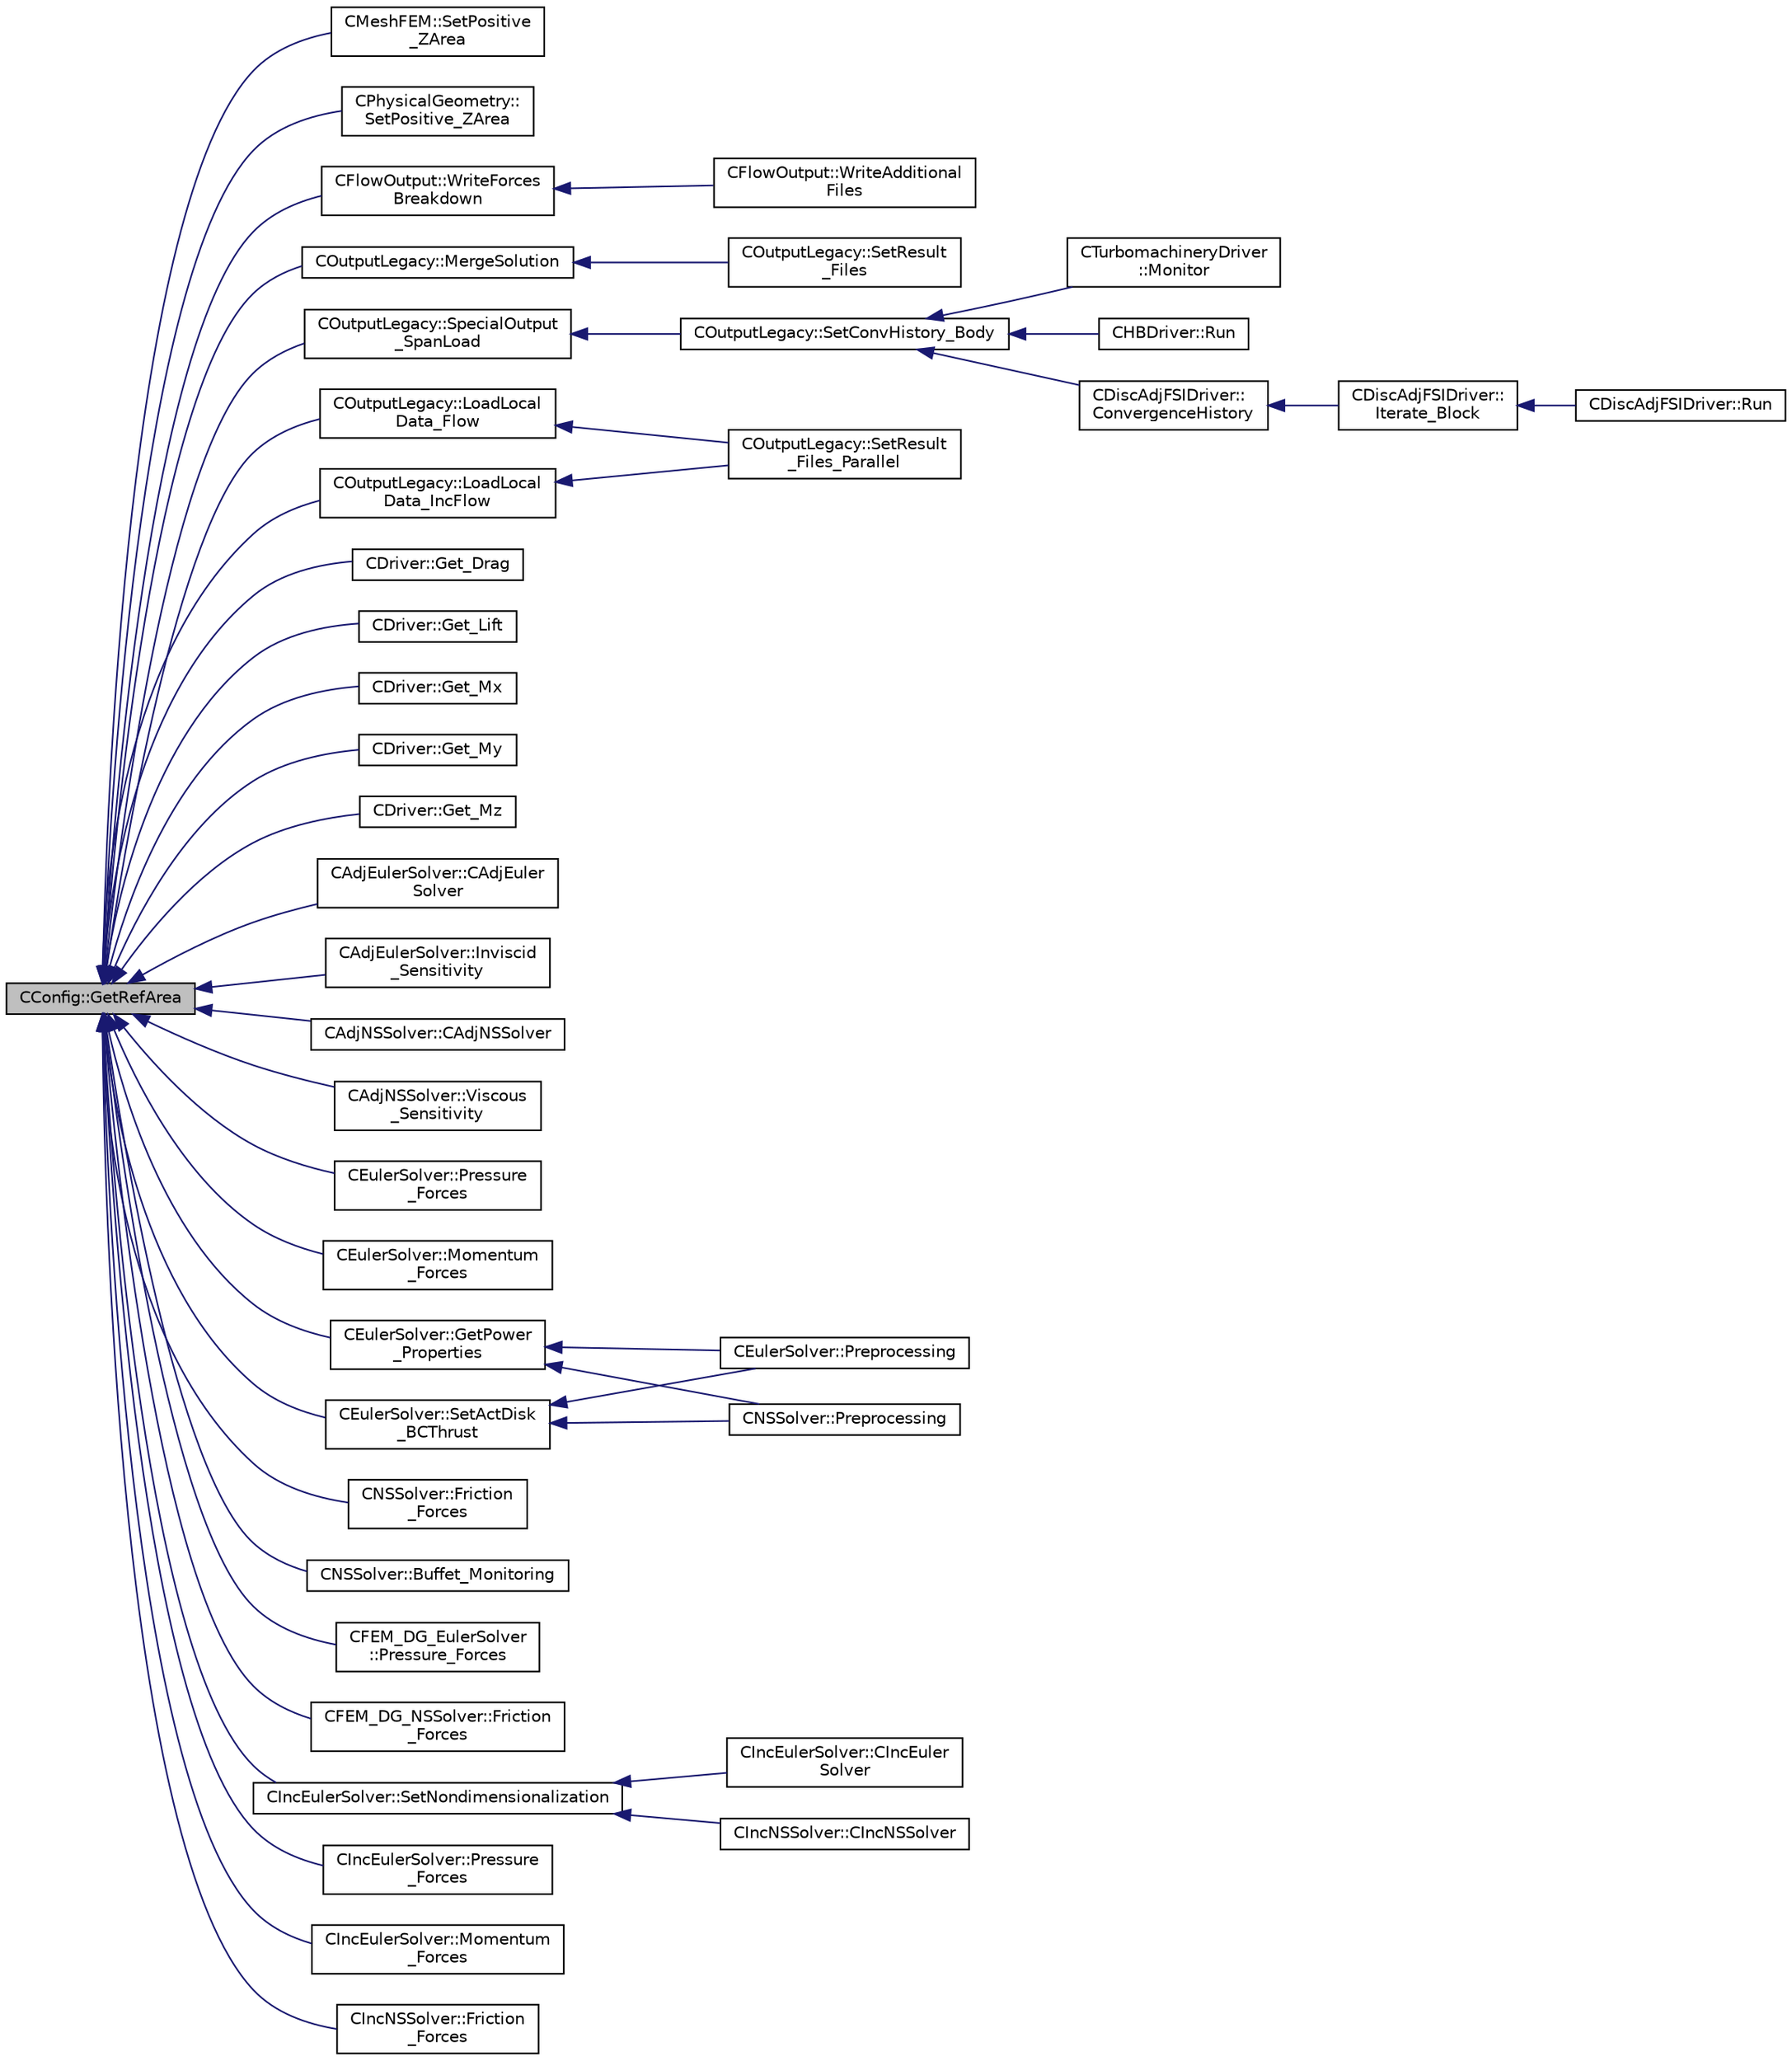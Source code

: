 digraph "CConfig::GetRefArea"
{
  edge [fontname="Helvetica",fontsize="10",labelfontname="Helvetica",labelfontsize="10"];
  node [fontname="Helvetica",fontsize="10",shape=record];
  rankdir="LR";
  Node10801 [label="CConfig::GetRefArea",height=0.2,width=0.4,color="black", fillcolor="grey75", style="filled", fontcolor="black"];
  Node10801 -> Node10802 [dir="back",color="midnightblue",fontsize="10",style="solid",fontname="Helvetica"];
  Node10802 [label="CMeshFEM::SetPositive\l_ZArea",height=0.2,width=0.4,color="black", fillcolor="white", style="filled",URL="$class_c_mesh_f_e_m.html#a59652a2dfd0870ce5369105d8128ed64",tooltip="Compute surface area (positive z-direction) for force coefficient non-dimensionalization. "];
  Node10801 -> Node10803 [dir="back",color="midnightblue",fontsize="10",style="solid",fontname="Helvetica"];
  Node10803 [label="CPhysicalGeometry::\lSetPositive_ZArea",height=0.2,width=0.4,color="black", fillcolor="white", style="filled",URL="$class_c_physical_geometry.html#a6ac2969bf1a5e1fcc062ea00217c5982",tooltip="Compute surface area (positive z-direction) for force coefficient non-dimensionalization. "];
  Node10801 -> Node10804 [dir="back",color="midnightblue",fontsize="10",style="solid",fontname="Helvetica"];
  Node10804 [label="CFlowOutput::WriteForces\lBreakdown",height=0.2,width=0.4,color="black", fillcolor="white", style="filled",URL="$class_c_flow_output.html#afacedef2006aa6fcf8c9a312b5f4430c",tooltip="Write the forces breakdown file. "];
  Node10804 -> Node10805 [dir="back",color="midnightblue",fontsize="10",style="solid",fontname="Helvetica"];
  Node10805 [label="CFlowOutput::WriteAdditional\lFiles",height=0.2,width=0.4,color="black", fillcolor="white", style="filled",URL="$class_c_flow_output.html#aaac3fb7b2575967b157c306065ab1ea8",tooltip="Write any additional files defined for the current solver. "];
  Node10801 -> Node10806 [dir="back",color="midnightblue",fontsize="10",style="solid",fontname="Helvetica"];
  Node10806 [label="COutputLegacy::MergeSolution",height=0.2,width=0.4,color="black", fillcolor="white", style="filled",URL="$class_c_output_legacy.html#af30cc9d6a1d32da2af7043901a5914cf",tooltip="Merge the solution into a data structure used for output file writing. "];
  Node10806 -> Node10807 [dir="back",color="midnightblue",fontsize="10",style="solid",fontname="Helvetica"];
  Node10807 [label="COutputLegacy::SetResult\l_Files",height=0.2,width=0.4,color="black", fillcolor="white", style="filled",URL="$class_c_output_legacy.html#aa817439538e8cf82f82acbfa0bf7e735",tooltip="Writes and organizes the all the output files, except the history one, for serial computations..."];
  Node10801 -> Node10808 [dir="back",color="midnightblue",fontsize="10",style="solid",fontname="Helvetica"];
  Node10808 [label="COutputLegacy::SpecialOutput\l_SpanLoad",height=0.2,width=0.4,color="black", fillcolor="white", style="filled",URL="$class_c_output_legacy.html#a8772390855e98cb1b90e6b835d2532de",tooltip="Writes forces at different sections. "];
  Node10808 -> Node10809 [dir="back",color="midnightblue",fontsize="10",style="solid",fontname="Helvetica"];
  Node10809 [label="COutputLegacy::SetConvHistory_Body",height=0.2,width=0.4,color="black", fillcolor="white", style="filled",URL="$class_c_output_legacy.html#a217cc0d778a3828499189a9debee47c6",tooltip="Write the history file and the convergence on the screen for serial computations. ..."];
  Node10809 -> Node10810 [dir="back",color="midnightblue",fontsize="10",style="solid",fontname="Helvetica"];
  Node10810 [label="CTurbomachineryDriver\l::Monitor",height=0.2,width=0.4,color="black", fillcolor="white", style="filled",URL="$class_c_turbomachinery_driver.html#a41d7b50bbacef68eb5436293ebb2da4f",tooltip="Monitor the computation. "];
  Node10809 -> Node10811 [dir="back",color="midnightblue",fontsize="10",style="solid",fontname="Helvetica"];
  Node10811 [label="CHBDriver::Run",height=0.2,width=0.4,color="black", fillcolor="white", style="filled",URL="$class_c_h_b_driver.html#a98c0448a8e0404845ee54e25b62eaea9",tooltip="Run a single iteration of a Harmonic Balance problem. "];
  Node10809 -> Node10812 [dir="back",color="midnightblue",fontsize="10",style="solid",fontname="Helvetica"];
  Node10812 [label="CDiscAdjFSIDriver::\lConvergenceHistory",height=0.2,width=0.4,color="black", fillcolor="white", style="filled",URL="$class_c_disc_adj_f_s_i_driver.html#a139dfa2442613879f2b15f28a09c2bd5",tooltip="Output the convergence history. "];
  Node10812 -> Node10813 [dir="back",color="midnightblue",fontsize="10",style="solid",fontname="Helvetica"];
  Node10813 [label="CDiscAdjFSIDriver::\lIterate_Block",height=0.2,width=0.4,color="black", fillcolor="white", style="filled",URL="$class_c_disc_adj_f_s_i_driver.html#a84949f139fa795b7d34d6ff77e82eb5c",tooltip="Iterate a certain block for adjoint FSI - may be the whole set of variables or independent and subite..."];
  Node10813 -> Node10814 [dir="back",color="midnightblue",fontsize="10",style="solid",fontname="Helvetica"];
  Node10814 [label="CDiscAdjFSIDriver::Run",height=0.2,width=0.4,color="black", fillcolor="white", style="filled",URL="$class_c_disc_adj_f_s_i_driver.html#a2e965d6e9c4dcfc296077cae225cab21",tooltip="Run a Discrete Adjoint iteration for the FSI problem. "];
  Node10801 -> Node10815 [dir="back",color="midnightblue",fontsize="10",style="solid",fontname="Helvetica"];
  Node10815 [label="COutputLegacy::LoadLocal\lData_Flow",height=0.2,width=0.4,color="black", fillcolor="white", style="filled",URL="$class_c_output_legacy.html#a83e5de863b29fe3a222074d93d696d57",tooltip="Load the desired solution data into a structure used for parallel reordering and output file writing ..."];
  Node10815 -> Node10816 [dir="back",color="midnightblue",fontsize="10",style="solid",fontname="Helvetica"];
  Node10816 [label="COutputLegacy::SetResult\l_Files_Parallel",height=0.2,width=0.4,color="black", fillcolor="white", style="filled",URL="$class_c_output_legacy.html#a9e7832982d8237df4df455b027fd203b",tooltip="Writes and organizes the all the output files, except the history one, for parallel computations..."];
  Node10801 -> Node10817 [dir="back",color="midnightblue",fontsize="10",style="solid",fontname="Helvetica"];
  Node10817 [label="COutputLegacy::LoadLocal\lData_IncFlow",height=0.2,width=0.4,color="black", fillcolor="white", style="filled",URL="$class_c_output_legacy.html#a2d955089c8894a2eb795970f06e7900d",tooltip="Load the desired solution data into a structure used for parallel reordering and output file writing ..."];
  Node10817 -> Node10816 [dir="back",color="midnightblue",fontsize="10",style="solid",fontname="Helvetica"];
  Node10801 -> Node10818 [dir="back",color="midnightblue",fontsize="10",style="solid",fontname="Helvetica"];
  Node10818 [label="CDriver::Get_Drag",height=0.2,width=0.4,color="black", fillcolor="white", style="filled",URL="$class_c_driver.html#a47467161d5f4b2ea89645e60906b11cd",tooltip="Get the total drag. "];
  Node10801 -> Node10819 [dir="back",color="midnightblue",fontsize="10",style="solid",fontname="Helvetica"];
  Node10819 [label="CDriver::Get_Lift",height=0.2,width=0.4,color="black", fillcolor="white", style="filled",URL="$class_c_driver.html#a294d3b715e5a1a34207fbb7a99102727",tooltip="Get the total lift. "];
  Node10801 -> Node10820 [dir="back",color="midnightblue",fontsize="10",style="solid",fontname="Helvetica"];
  Node10820 [label="CDriver::Get_Mx",height=0.2,width=0.4,color="black", fillcolor="white", style="filled",URL="$class_c_driver.html#afffda404935ed0add75008464fab4998",tooltip="Get the total x moment. "];
  Node10801 -> Node10821 [dir="back",color="midnightblue",fontsize="10",style="solid",fontname="Helvetica"];
  Node10821 [label="CDriver::Get_My",height=0.2,width=0.4,color="black", fillcolor="white", style="filled",URL="$class_c_driver.html#a92e604bd39de46506a73e68971cea9f6",tooltip="Get the total y moment. "];
  Node10801 -> Node10822 [dir="back",color="midnightblue",fontsize="10",style="solid",fontname="Helvetica"];
  Node10822 [label="CDriver::Get_Mz",height=0.2,width=0.4,color="black", fillcolor="white", style="filled",URL="$class_c_driver.html#ad5e35a634f8c4eb2e6da44dce969d238",tooltip="Get the total z moment. "];
  Node10801 -> Node10823 [dir="back",color="midnightblue",fontsize="10",style="solid",fontname="Helvetica"];
  Node10823 [label="CAdjEulerSolver::CAdjEuler\lSolver",height=0.2,width=0.4,color="black", fillcolor="white", style="filled",URL="$class_c_adj_euler_solver.html#a0a739888df9436d4707665d152a7af1a"];
  Node10801 -> Node10824 [dir="back",color="midnightblue",fontsize="10",style="solid",fontname="Helvetica"];
  Node10824 [label="CAdjEulerSolver::Inviscid\l_Sensitivity",height=0.2,width=0.4,color="black", fillcolor="white", style="filled",URL="$class_c_adj_euler_solver.html#a35fcc75148b249c56e3625ba23196856",tooltip="Compute the inviscid sensitivity of the functional. "];
  Node10801 -> Node10825 [dir="back",color="midnightblue",fontsize="10",style="solid",fontname="Helvetica"];
  Node10825 [label="CAdjNSSolver::CAdjNSSolver",height=0.2,width=0.4,color="black", fillcolor="white", style="filled",URL="$class_c_adj_n_s_solver.html#a323f1dc7c0b9fe00d1911eeeea365d46"];
  Node10801 -> Node10826 [dir="back",color="midnightblue",fontsize="10",style="solid",fontname="Helvetica"];
  Node10826 [label="CAdjNSSolver::Viscous\l_Sensitivity",height=0.2,width=0.4,color="black", fillcolor="white", style="filled",URL="$class_c_adj_n_s_solver.html#ab05613f9de871991f55c2e1f12eac8dd",tooltip="Compute the viscous sensitivity of the functional. "];
  Node10801 -> Node10827 [dir="back",color="midnightblue",fontsize="10",style="solid",fontname="Helvetica"];
  Node10827 [label="CEulerSolver::Pressure\l_Forces",height=0.2,width=0.4,color="black", fillcolor="white", style="filled",URL="$class_c_euler_solver.html#a98856f91553ab35f30d27bfd0ab46d69",tooltip="Compute the pressure forces and all the adimensional coefficients. "];
  Node10801 -> Node10828 [dir="back",color="midnightblue",fontsize="10",style="solid",fontname="Helvetica"];
  Node10828 [label="CEulerSolver::Momentum\l_Forces",height=0.2,width=0.4,color="black", fillcolor="white", style="filled",URL="$class_c_euler_solver.html#a9e92c9defb86bcb87924741dd9f89e9d",tooltip="Compute the pressure forces and all the adimensional coefficients. "];
  Node10801 -> Node10829 [dir="back",color="midnightblue",fontsize="10",style="solid",fontname="Helvetica"];
  Node10829 [label="CEulerSolver::GetPower\l_Properties",height=0.2,width=0.4,color="black", fillcolor="white", style="filled",URL="$class_c_euler_solver.html#ad8b538a82e5a7a7e3903ec29954b1d07",tooltip="Compute the Fan face Mach number. "];
  Node10829 -> Node10830 [dir="back",color="midnightblue",fontsize="10",style="solid",fontname="Helvetica"];
  Node10830 [label="CEulerSolver::Preprocessing",height=0.2,width=0.4,color="black", fillcolor="white", style="filled",URL="$class_c_euler_solver.html#a8b89e1bfce33284c2d8f5f00f82f3f3f",tooltip="Compute primitive variables and their gradients. "];
  Node10829 -> Node10831 [dir="back",color="midnightblue",fontsize="10",style="solid",fontname="Helvetica"];
  Node10831 [label="CNSSolver::Preprocessing",height=0.2,width=0.4,color="black", fillcolor="white", style="filled",URL="$class_c_n_s_solver.html#a028c83d18cf8520dff2f9628d8a04e4b",tooltip="Restart residual and compute gradients. "];
  Node10801 -> Node10832 [dir="back",color="midnightblue",fontsize="10",style="solid",fontname="Helvetica"];
  Node10832 [label="CEulerSolver::SetActDisk\l_BCThrust",height=0.2,width=0.4,color="black", fillcolor="white", style="filled",URL="$class_c_euler_solver.html#a147d5ae75cf7de115e4be2c23ba95f6d",tooltip="Update the AoA and freestream velocity at the farfield. "];
  Node10832 -> Node10830 [dir="back",color="midnightblue",fontsize="10",style="solid",fontname="Helvetica"];
  Node10832 -> Node10831 [dir="back",color="midnightblue",fontsize="10",style="solid",fontname="Helvetica"];
  Node10801 -> Node10833 [dir="back",color="midnightblue",fontsize="10",style="solid",fontname="Helvetica"];
  Node10833 [label="CNSSolver::Friction\l_Forces",height=0.2,width=0.4,color="black", fillcolor="white", style="filled",URL="$class_c_n_s_solver.html#acc926a2b83d8b90fa71faf46abe8f6b7",tooltip="Compute the viscous forces and all the addimensional coefficients. "];
  Node10801 -> Node10834 [dir="back",color="midnightblue",fontsize="10",style="solid",fontname="Helvetica"];
  Node10834 [label="CNSSolver::Buffet_Monitoring",height=0.2,width=0.4,color="black", fillcolor="white", style="filled",URL="$class_c_n_s_solver.html#a789efbffb69b39e59b122a0c068cb11a",tooltip="Compute the buffet sensor. "];
  Node10801 -> Node10835 [dir="back",color="midnightblue",fontsize="10",style="solid",fontname="Helvetica"];
  Node10835 [label="CFEM_DG_EulerSolver\l::Pressure_Forces",height=0.2,width=0.4,color="black", fillcolor="white", style="filled",URL="$class_c_f_e_m___d_g___euler_solver.html#a5b3e068f83cbf3aeb8e6a4e02b4bf27b",tooltip="Compute the pressure forces and all the adimensional coefficients. "];
  Node10801 -> Node10836 [dir="back",color="midnightblue",fontsize="10",style="solid",fontname="Helvetica"];
  Node10836 [label="CFEM_DG_NSSolver::Friction\l_Forces",height=0.2,width=0.4,color="black", fillcolor="white", style="filled",URL="$class_c_f_e_m___d_g___n_s_solver.html#a15cec95ab40ebb36ee69bc5f58840cf3",tooltip="Compute the viscous forces and all the addimensional coefficients. "];
  Node10801 -> Node10837 [dir="back",color="midnightblue",fontsize="10",style="solid",fontname="Helvetica"];
  Node10837 [label="CIncEulerSolver::SetNondimensionalization",height=0.2,width=0.4,color="black", fillcolor="white", style="filled",URL="$class_c_inc_euler_solver.html#a2cffaa24417cb3803d36d38b3874d6d0",tooltip="Set the solver nondimensionalization. "];
  Node10837 -> Node10838 [dir="back",color="midnightblue",fontsize="10",style="solid",fontname="Helvetica"];
  Node10838 [label="CIncEulerSolver::CIncEuler\lSolver",height=0.2,width=0.4,color="black", fillcolor="white", style="filled",URL="$class_c_inc_euler_solver.html#a91f644b8f9a00215bac5bcd31dfc06d8"];
  Node10837 -> Node10839 [dir="back",color="midnightblue",fontsize="10",style="solid",fontname="Helvetica"];
  Node10839 [label="CIncNSSolver::CIncNSSolver",height=0.2,width=0.4,color="black", fillcolor="white", style="filled",URL="$class_c_inc_n_s_solver.html#a82152ac7e91fb1c5c073d98a1f08e2aa"];
  Node10801 -> Node10840 [dir="back",color="midnightblue",fontsize="10",style="solid",fontname="Helvetica"];
  Node10840 [label="CIncEulerSolver::Pressure\l_Forces",height=0.2,width=0.4,color="black", fillcolor="white", style="filled",URL="$class_c_inc_euler_solver.html#a5071b46c6b8a190c57f36c7567155121",tooltip="Compute the pressure forces and all the adimensional coefficients. "];
  Node10801 -> Node10841 [dir="back",color="midnightblue",fontsize="10",style="solid",fontname="Helvetica"];
  Node10841 [label="CIncEulerSolver::Momentum\l_Forces",height=0.2,width=0.4,color="black", fillcolor="white", style="filled",URL="$class_c_inc_euler_solver.html#a9a1ae1497ccf83abb0bad4bad7a99623",tooltip="Compute the pressure forces and all the adimensional coefficients. "];
  Node10801 -> Node10842 [dir="back",color="midnightblue",fontsize="10",style="solid",fontname="Helvetica"];
  Node10842 [label="CIncNSSolver::Friction\l_Forces",height=0.2,width=0.4,color="black", fillcolor="white", style="filled",URL="$class_c_inc_n_s_solver.html#a5a106c634b0c06ac4a68b1a6241f203a",tooltip="Compute the viscous forces and all the addimensional coefficients. "];
}
